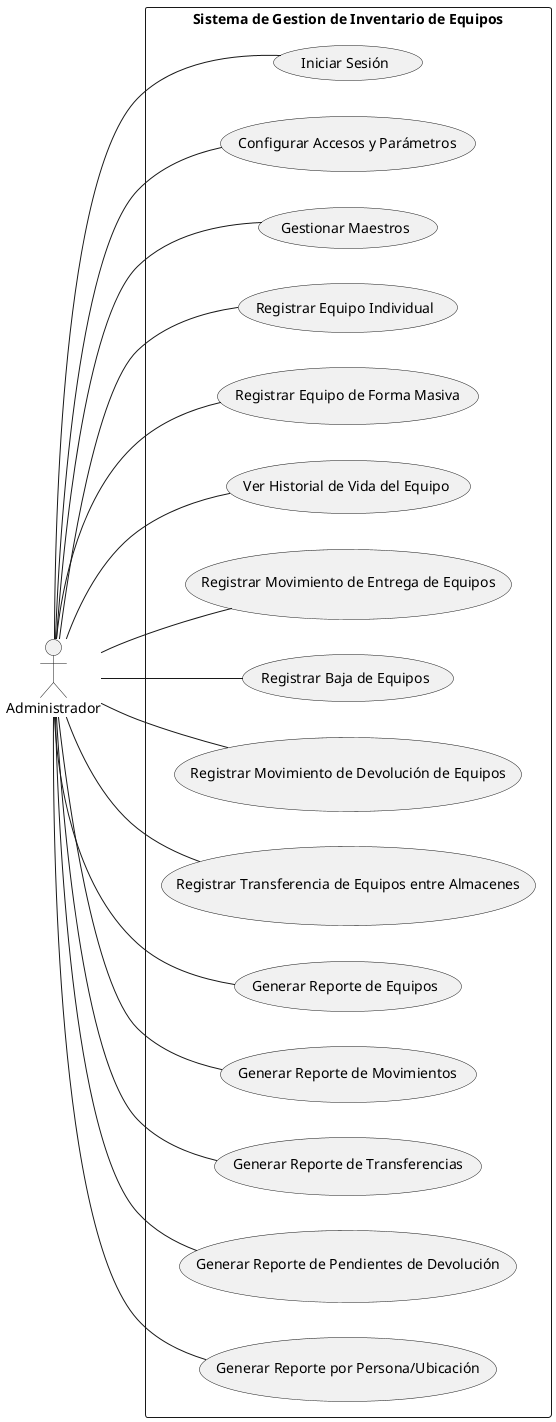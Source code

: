 @startuml Administrador
left to right direction

actor "Administrador" as a
rectangle "Sistema de Gestion de Inventario de Equipos" {
    ' usecase "Registrar equipo" as uc1
    ' usecase "Registrar equipos desde un excel" as uc2
    ' usecase "Registrar atributos por equipo" as uc3
    ' usecase "Ver calibraciones del equipo" as uc4
    usecase "Iniciar Sesión" as uc1
    usecase "Configurar Accesos y Parámetros" as uc2
    usecase "Gestionar Maestros" as uc3
    usecase "Registrar Equipo Individual" as uc4
    usecase "Registrar Equipo de Forma Masiva" as uc5
    usecase "Ver Historial de Vida del Equipo" as uc6
    usecase "Registrar Movimiento de Entrega de Equipos" as uc7
    usecase "Registrar Baja de Equipos" as uc8
    usecase "Registrar Movimiento de Devolución de Equipos" as uc9
    usecase "Registrar Transferencia de Equipos entre Almacenes" as uc10
    usecase "Generar Reporte de Equipos" as uc11
    usecase "Generar Reporte de Movimientos" as uc12
    usecase "Generar Reporte de Transferencias" as uc13
    usecase "Generar Reporte de Pendientes de Devolución" as uc14
    usecase "Generar Reporte por Persona/Ubicación" as uc15
}
a -- uc1
a -- uc2
a -- uc3
a -- uc4
a -- uc5
a -- uc6
a -- uc7
a -- uc8
a -- uc9
a -- uc10
a -- uc11
a -- uc12
a -- uc13
a -- uc14
a -- uc15
@enduml